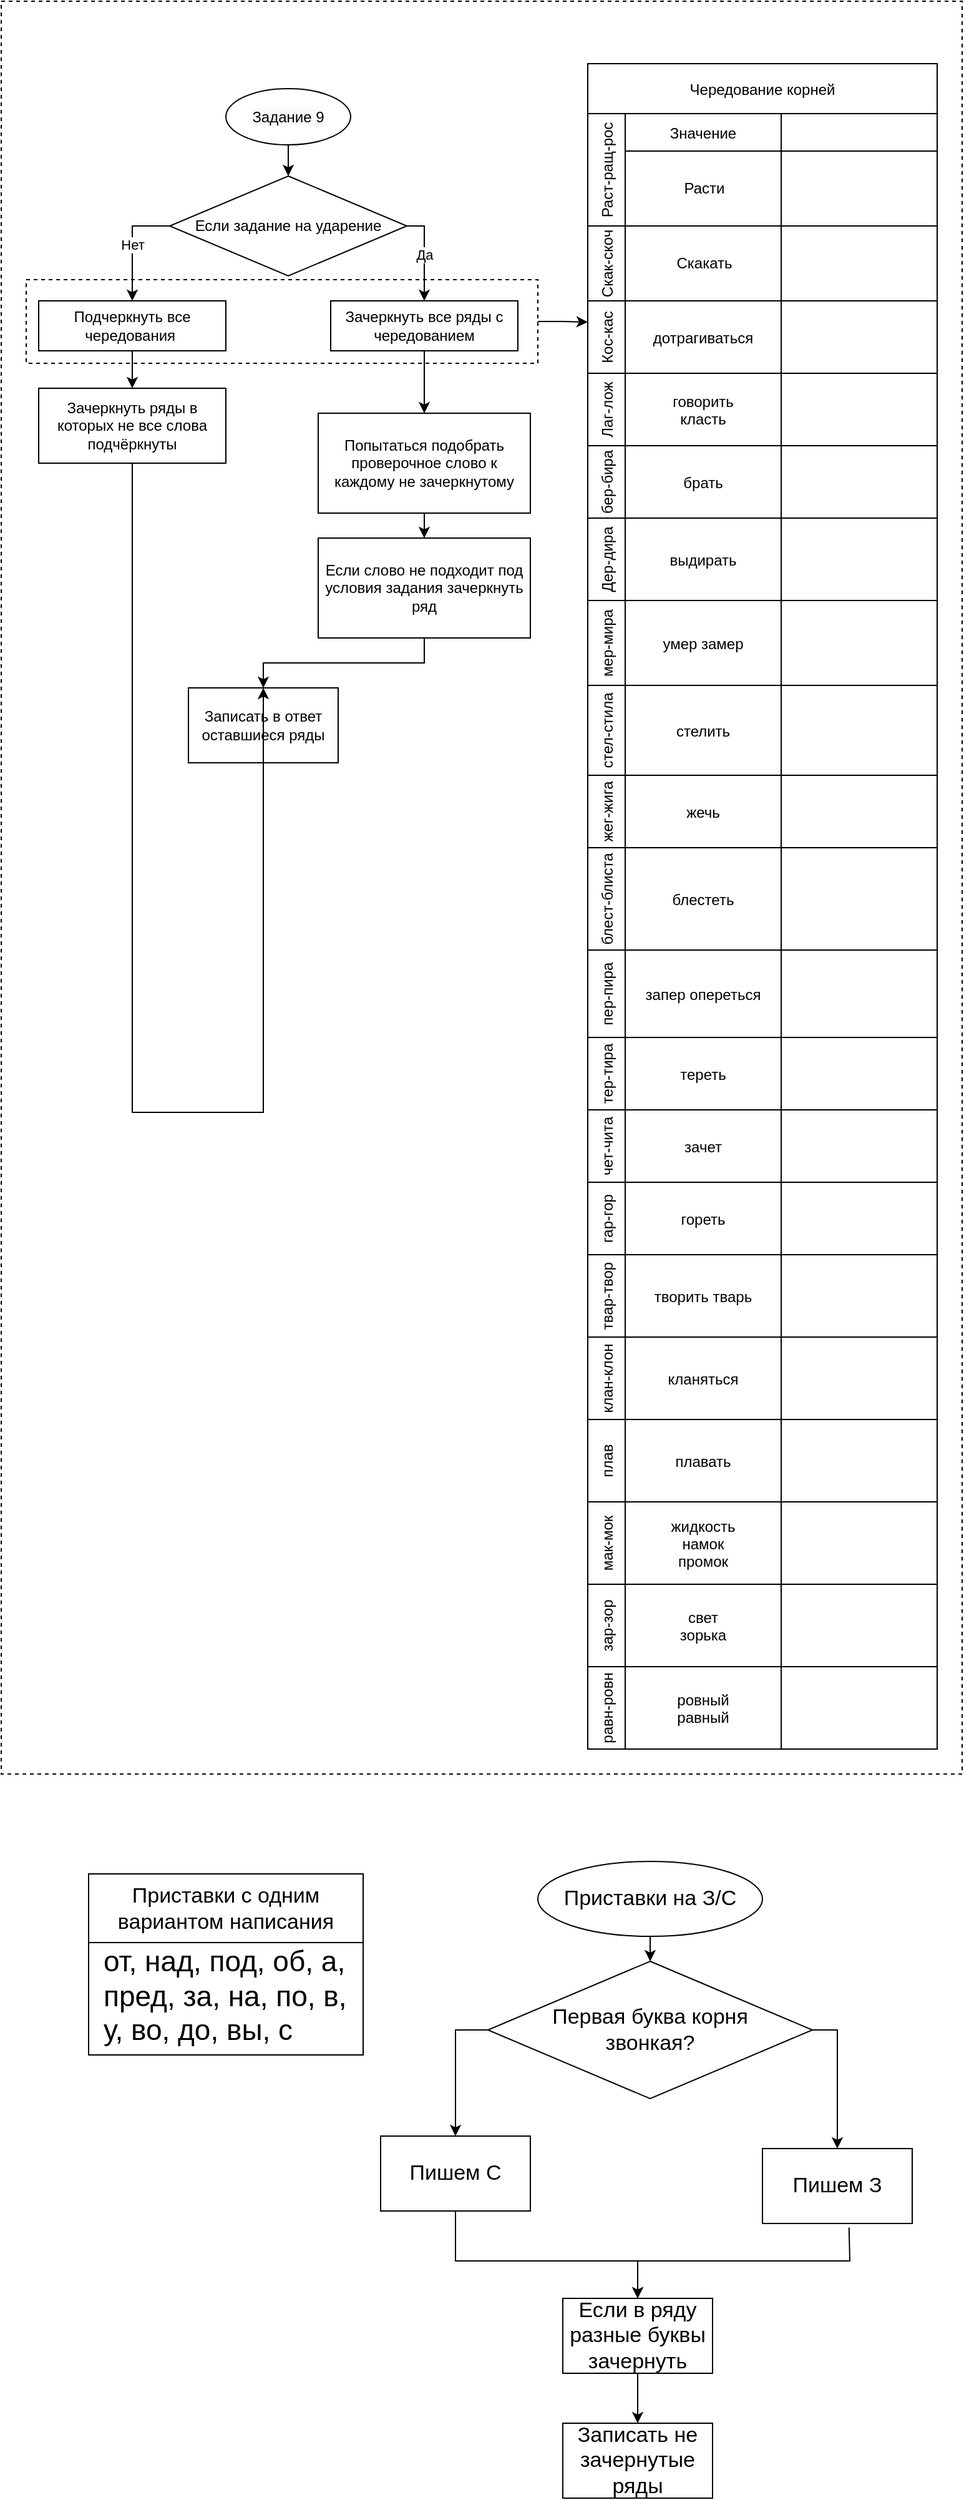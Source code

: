 <mxfile version="16.1.0" type="github">
  <diagram id="S8-bUwFThPLeP089G5A7" name="Page-1">
    <mxGraphModel dx="460" dy="768" grid="1" gridSize="10" guides="1" tooltips="1" connect="1" arrows="1" fold="1" page="1" pageScale="1" pageWidth="827" pageHeight="1169" math="0" shadow="0">
      <root>
        <mxCell id="0" />
        <mxCell id="1" parent="0" />
        <mxCell id="HXh1iHBsDOsG0uksPXDB-192" value="" style="rounded=0;whiteSpace=wrap;html=1;dashed=1;fillColor=none;" parent="1" vertex="1">
          <mxGeometry width="770" height="1420" as="geometry" />
        </mxCell>
        <mxCell id="HXh1iHBsDOsG0uksPXDB-191" style="edgeStyle=orthogonalEdgeStyle;rounded=0;orthogonalLoop=1;jettySize=auto;html=1;entryX=0;entryY=0.293;entryDx=0;entryDy=0;entryPerimeter=0;startArrow=none;startFill=0;endArrow=classic;endFill=1;" parent="1" source="HXh1iHBsDOsG0uksPXDB-187" target="HXh1iHBsDOsG0uksPXDB-25" edge="1">
          <mxGeometry relative="1" as="geometry" />
        </mxCell>
        <mxCell id="HXh1iHBsDOsG0uksPXDB-187" value="" style="rounded=0;whiteSpace=wrap;html=1;fillColor=none;dashed=1;" parent="1" vertex="1">
          <mxGeometry x="20" y="223" width="410" height="67" as="geometry" />
        </mxCell>
        <mxCell id="HXh1iHBsDOsG0uksPXDB-8" value="Если задание на ударение" style="rhombus;whiteSpace=wrap;html=1;fillColor=none;" parent="1" vertex="1">
          <mxGeometry x="135" y="140" width="190" height="80" as="geometry" />
        </mxCell>
        <mxCell id="HXh1iHBsDOsG0uksPXDB-9" value="&lt;span style=&quot;color: rgb(0 , 0 , 0) ; font-family: &amp;#34;helvetica&amp;#34; ; font-size: 12px ; font-style: normal ; font-weight: 400 ; letter-spacing: normal ; text-align: center ; text-indent: 0px ; text-transform: none ; word-spacing: 0px ; background-color: rgb(248 , 249 , 250) ; display: inline ; float: none&quot;&gt;Задание 9&lt;/span&gt;" style="ellipse;whiteSpace=wrap;html=1;fillColor=none;" parent="1" vertex="1">
          <mxGeometry x="180" y="70" width="100" height="45" as="geometry" />
        </mxCell>
        <mxCell id="HXh1iHBsDOsG0uksPXDB-15" value="Чередование корней" style="shape=table;childLayout=tableLayout;startSize=40;collapsible=0;recursiveResize=0;expand=0;fillColor=none;flipH=1;flipV=0;" parent="1" vertex="1">
          <mxGeometry x="470" y="50" width="280" height="1350.0" as="geometry" />
        </mxCell>
        <mxCell id="HXh1iHBsDOsG0uksPXDB-19" value="Раст-ращ-рос" style="swimlane;horizontal=0;swimlaneHead=0;swimlaneBody=0;fontStyle=0;fillColor=none;points=[[0,0.5],[1,0.5]];portConstraint=eastwest;startSize=30;collapsible=0;recursiveResize=0;expand=0;" parent="HXh1iHBsDOsG0uksPXDB-15" vertex="1">
          <mxGeometry y="40" width="280" height="90" as="geometry" />
        </mxCell>
        <mxCell id="HXh1iHBsDOsG0uksPXDB-20" value="Значение" style="swimlane;swimlaneHead=0;swimlaneBody=0;fontStyle=0;connectable=0;fillColor=none;startSize=30;collapsible=0;recursiveResize=0;expand=0;flipH=0;flipV=0;" parent="HXh1iHBsDOsG0uksPXDB-19" vertex="1">
          <mxGeometry x="30" width="125" height="90" as="geometry">
            <mxRectangle width="125" height="90" as="alternateBounds" />
          </mxGeometry>
        </mxCell>
        <mxCell id="HXh1iHBsDOsG0uksPXDB-93" value="Расти" style="text;html=1;align=center;verticalAlign=middle;resizable=0;points=[];autosize=1;strokeColor=none;fillColor=none;" parent="HXh1iHBsDOsG0uksPXDB-20" vertex="1">
          <mxGeometry x="37.5" y="50" width="50" height="20" as="geometry" />
        </mxCell>
        <mxCell id="HXh1iHBsDOsG0uksPXDB-21" value="" style="swimlane;swimlaneHead=0;swimlaneBody=0;fontStyle=0;connectable=0;fillColor=none;startSize=30;collapsible=0;recursiveResize=0;expand=0;" parent="HXh1iHBsDOsG0uksPXDB-19" vertex="1">
          <mxGeometry x="155" width="125" height="90" as="geometry">
            <mxRectangle width="125" height="90" as="alternateBounds" />
          </mxGeometry>
        </mxCell>
        <mxCell id="HXh1iHBsDOsG0uksPXDB-22" value="Скак-скоч" style="swimlane;horizontal=0;swimlaneHead=0;swimlaneBody=0;fontStyle=0;fillColor=none;points=[[0,0.5],[1,0.5]];portConstraint=eastwest;startSize=30;collapsible=0;recursiveResize=0;expand=0;" parent="HXh1iHBsDOsG0uksPXDB-15" vertex="1">
          <mxGeometry y="130" width="280" height="60" as="geometry" />
        </mxCell>
        <mxCell id="HXh1iHBsDOsG0uksPXDB-23" value="" style="swimlane;swimlaneHead=0;swimlaneBody=0;fontStyle=0;connectable=0;fillColor=none;startSize=0;collapsible=0;recursiveResize=0;expand=0;" parent="HXh1iHBsDOsG0uksPXDB-22" vertex="1">
          <mxGeometry x="30" width="125" height="60" as="geometry">
            <mxRectangle width="125" height="60" as="alternateBounds" />
          </mxGeometry>
        </mxCell>
        <mxCell id="HXh1iHBsDOsG0uksPXDB-94" value="Скакать" style="text;html=1;align=center;verticalAlign=middle;resizable=0;points=[];autosize=1;strokeColor=none;fillColor=none;" parent="HXh1iHBsDOsG0uksPXDB-23" vertex="1">
          <mxGeometry x="32.5" y="20" width="60" height="20" as="geometry" />
        </mxCell>
        <mxCell id="HXh1iHBsDOsG0uksPXDB-24" value="" style="swimlane;swimlaneHead=0;swimlaneBody=0;fontStyle=0;connectable=0;fillColor=none;startSize=0;collapsible=0;recursiveResize=0;expand=0;" parent="HXh1iHBsDOsG0uksPXDB-22" vertex="1">
          <mxGeometry x="155" width="125" height="60" as="geometry">
            <mxRectangle width="125" height="60" as="alternateBounds" />
          </mxGeometry>
        </mxCell>
        <mxCell id="HXh1iHBsDOsG0uksPXDB-25" value="Кос-кас" style="swimlane;horizontal=0;swimlaneHead=0;swimlaneBody=0;fontStyle=0;fillColor=none;points=[[0,0.5],[1,0.5]];portConstraint=eastwest;startSize=30;collapsible=0;recursiveResize=0;expand=0;" parent="HXh1iHBsDOsG0uksPXDB-15" vertex="1">
          <mxGeometry y="190" width="280" height="58" as="geometry" />
        </mxCell>
        <mxCell id="HXh1iHBsDOsG0uksPXDB-26" value="дотрагиваться" style="swimlane;swimlaneHead=0;swimlaneBody=0;fontStyle=0;connectable=0;fillColor=none;startSize=58;collapsible=0;recursiveResize=0;expand=0;verticalAlign=middle;" parent="HXh1iHBsDOsG0uksPXDB-25" vertex="1">
          <mxGeometry x="30" width="125" height="58" as="geometry">
            <mxRectangle width="125" height="58" as="alternateBounds" />
          </mxGeometry>
        </mxCell>
        <mxCell id="HXh1iHBsDOsG0uksPXDB-27" value="" style="swimlane;swimlaneHead=0;swimlaneBody=0;fontStyle=0;connectable=0;fillColor=none;startSize=58;collapsible=0;recursiveResize=0;expand=0;" parent="HXh1iHBsDOsG0uksPXDB-25" vertex="1">
          <mxGeometry x="155" width="125" height="58" as="geometry">
            <mxRectangle width="125" height="58" as="alternateBounds" />
          </mxGeometry>
        </mxCell>
        <mxCell id="HXh1iHBsDOsG0uksPXDB-28" value="Лаг-лож" style="swimlane;horizontal=0;swimlaneHead=0;swimlaneBody=0;fontStyle=0;fillColor=none;points=[[0,0.5],[1,0.5]];portConstraint=eastwest;startSize=30;collapsible=0;recursiveResize=0;expand=0;" parent="HXh1iHBsDOsG0uksPXDB-15" vertex="1">
          <mxGeometry y="248" width="280" height="58" as="geometry" />
        </mxCell>
        <mxCell id="HXh1iHBsDOsG0uksPXDB-29" value="говорить&#xa;класть" style="swimlane;swimlaneHead=0;swimlaneBody=0;fontStyle=0;connectable=0;fillColor=none;startSize=58;collapsible=0;recursiveResize=0;expand=0;" parent="HXh1iHBsDOsG0uksPXDB-28" vertex="1">
          <mxGeometry x="30" width="125" height="58" as="geometry">
            <mxRectangle width="125" height="58" as="alternateBounds" />
          </mxGeometry>
        </mxCell>
        <mxCell id="HXh1iHBsDOsG0uksPXDB-30" value="" style="swimlane;swimlaneHead=0;swimlaneBody=0;fontStyle=0;connectable=0;fillColor=none;startSize=58;collapsible=0;recursiveResize=0;expand=0;" parent="HXh1iHBsDOsG0uksPXDB-28" vertex="1">
          <mxGeometry x="155" width="125" height="58" as="geometry">
            <mxRectangle width="125" height="58" as="alternateBounds" />
          </mxGeometry>
        </mxCell>
        <mxCell id="HXh1iHBsDOsG0uksPXDB-31" value="бер-бира" style="swimlane;horizontal=0;swimlaneHead=0;swimlaneBody=0;fontStyle=0;fillColor=none;points=[[0,0.5],[1,0.5]];portConstraint=eastwest;startSize=30;collapsible=0;recursiveResize=0;expand=0;" parent="HXh1iHBsDOsG0uksPXDB-15" vertex="1">
          <mxGeometry y="306" width="280" height="58" as="geometry" />
        </mxCell>
        <mxCell id="HXh1iHBsDOsG0uksPXDB-32" value="брать" style="swimlane;swimlaneHead=0;swimlaneBody=0;fontStyle=0;connectable=0;fillColor=none;startSize=58;collapsible=0;recursiveResize=0;expand=0;" parent="HXh1iHBsDOsG0uksPXDB-31" vertex="1">
          <mxGeometry x="30" width="125" height="58" as="geometry">
            <mxRectangle width="125" height="58" as="alternateBounds" />
          </mxGeometry>
        </mxCell>
        <mxCell id="HXh1iHBsDOsG0uksPXDB-33" value="" style="swimlane;swimlaneHead=0;swimlaneBody=0;fontStyle=0;connectable=0;fillColor=none;startSize=58;collapsible=0;recursiveResize=0;expand=0;" parent="HXh1iHBsDOsG0uksPXDB-31" vertex="1">
          <mxGeometry x="155" width="125" height="58" as="geometry">
            <mxRectangle width="125" height="58" as="alternateBounds" />
          </mxGeometry>
        </mxCell>
        <mxCell id="HXh1iHBsDOsG0uksPXDB-35" value="Дер-дира" style="swimlane;horizontal=0;swimlaneHead=0;swimlaneBody=0;fontStyle=0;fillColor=none;points=[[0,0.5],[1,0.5]];portConstraint=eastwest;startSize=30;collapsible=0;recursiveResize=0;expand=0;" parent="HXh1iHBsDOsG0uksPXDB-15" vertex="1">
          <mxGeometry y="364" width="280" height="66" as="geometry" />
        </mxCell>
        <mxCell id="HXh1iHBsDOsG0uksPXDB-36" value="выдирать" style="swimlane;swimlaneHead=0;swimlaneBody=0;fontStyle=0;connectable=0;fillColor=none;startSize=66;collapsible=0;recursiveResize=0;expand=0;" parent="HXh1iHBsDOsG0uksPXDB-35" vertex="1">
          <mxGeometry x="30" width="125" height="66" as="geometry">
            <mxRectangle width="125" height="66" as="alternateBounds" />
          </mxGeometry>
        </mxCell>
        <mxCell id="HXh1iHBsDOsG0uksPXDB-37" style="swimlane;swimlaneHead=0;swimlaneBody=0;fontStyle=0;connectable=0;fillColor=none;startSize=66;collapsible=0;recursiveResize=0;expand=0;" parent="HXh1iHBsDOsG0uksPXDB-35" vertex="1">
          <mxGeometry x="155" width="125" height="66" as="geometry">
            <mxRectangle width="125" height="66" as="alternateBounds" />
          </mxGeometry>
        </mxCell>
        <mxCell id="HXh1iHBsDOsG0uksPXDB-38" value="мер-мира" style="swimlane;horizontal=0;swimlaneHead=0;swimlaneBody=0;fontStyle=0;fillColor=none;points=[[0,0.5],[1,0.5]];portConstraint=eastwest;startSize=30;collapsible=0;recursiveResize=0;expand=0;" parent="HXh1iHBsDOsG0uksPXDB-15" vertex="1">
          <mxGeometry y="430" width="280" height="68" as="geometry" />
        </mxCell>
        <mxCell id="HXh1iHBsDOsG0uksPXDB-39" value="умер замер" style="swimlane;swimlaneHead=0;swimlaneBody=0;fontStyle=0;connectable=0;fillColor=none;startSize=68;collapsible=0;recursiveResize=0;expand=0;" parent="HXh1iHBsDOsG0uksPXDB-38" vertex="1">
          <mxGeometry x="30" width="125" height="68" as="geometry">
            <mxRectangle width="125" height="68" as="alternateBounds" />
          </mxGeometry>
        </mxCell>
        <mxCell id="HXh1iHBsDOsG0uksPXDB-40" style="swimlane;swimlaneHead=0;swimlaneBody=0;fontStyle=0;connectable=0;fillColor=none;startSize=68;collapsible=0;recursiveResize=0;expand=0;" parent="HXh1iHBsDOsG0uksPXDB-38" vertex="1">
          <mxGeometry x="155" width="125" height="68" as="geometry">
            <mxRectangle width="125" height="68" as="alternateBounds" />
          </mxGeometry>
        </mxCell>
        <mxCell id="HXh1iHBsDOsG0uksPXDB-41" value="стел-стила" style="swimlane;horizontal=0;swimlaneHead=0;swimlaneBody=0;fontStyle=0;fillColor=none;points=[[0,0.5],[1,0.5]];portConstraint=eastwest;startSize=30;collapsible=0;recursiveResize=0;expand=0;" parent="HXh1iHBsDOsG0uksPXDB-15" vertex="1">
          <mxGeometry y="498" width="280" height="72" as="geometry" />
        </mxCell>
        <mxCell id="HXh1iHBsDOsG0uksPXDB-42" value="стелить" style="swimlane;swimlaneHead=0;swimlaneBody=0;fontStyle=0;connectable=0;fillColor=none;startSize=72;collapsible=0;recursiveResize=0;expand=0;" parent="HXh1iHBsDOsG0uksPXDB-41" vertex="1">
          <mxGeometry x="30" width="125" height="72" as="geometry">
            <mxRectangle width="125" height="72" as="alternateBounds" />
          </mxGeometry>
        </mxCell>
        <mxCell id="HXh1iHBsDOsG0uksPXDB-43" style="swimlane;swimlaneHead=0;swimlaneBody=0;fontStyle=0;connectable=0;fillColor=none;startSize=72;collapsible=0;recursiveResize=0;expand=0;" parent="HXh1iHBsDOsG0uksPXDB-41" vertex="1">
          <mxGeometry x="155" width="125" height="72" as="geometry">
            <mxRectangle width="125" height="72" as="alternateBounds" />
          </mxGeometry>
        </mxCell>
        <mxCell id="HXh1iHBsDOsG0uksPXDB-50" value="жег-жига" style="swimlane;horizontal=0;swimlaneHead=0;swimlaneBody=0;fontStyle=0;fillColor=none;points=[[0,0.5],[1,0.5]];portConstraint=eastwest;startSize=30;collapsible=0;recursiveResize=0;expand=0;" parent="HXh1iHBsDOsG0uksPXDB-15" vertex="1">
          <mxGeometry y="570" width="280" height="58" as="geometry" />
        </mxCell>
        <mxCell id="HXh1iHBsDOsG0uksPXDB-51" value="жечь" style="swimlane;swimlaneHead=0;swimlaneBody=0;fontStyle=0;connectable=0;fillColor=none;startSize=58;collapsible=0;recursiveResize=0;expand=0;" parent="HXh1iHBsDOsG0uksPXDB-50" vertex="1">
          <mxGeometry x="30" width="125" height="58" as="geometry">
            <mxRectangle width="125" height="58" as="alternateBounds" />
          </mxGeometry>
        </mxCell>
        <mxCell id="HXh1iHBsDOsG0uksPXDB-52" style="swimlane;swimlaneHead=0;swimlaneBody=0;fontStyle=0;connectable=0;fillColor=none;startSize=58;collapsible=0;recursiveResize=0;expand=0;" parent="HXh1iHBsDOsG0uksPXDB-50" vertex="1">
          <mxGeometry x="155" width="125" height="58" as="geometry">
            <mxRectangle width="125" height="58" as="alternateBounds" />
          </mxGeometry>
        </mxCell>
        <mxCell id="HXh1iHBsDOsG0uksPXDB-53" value="блест-блиста" style="swimlane;horizontal=0;swimlaneHead=0;swimlaneBody=0;fontStyle=0;fillColor=none;points=[[0,0.5],[1,0.5]];portConstraint=eastwest;startSize=30;collapsible=0;recursiveResize=0;expand=0;" parent="HXh1iHBsDOsG0uksPXDB-15" vertex="1">
          <mxGeometry y="628" width="280" height="82" as="geometry" />
        </mxCell>
        <mxCell id="HXh1iHBsDOsG0uksPXDB-54" value="блестеть" style="swimlane;swimlaneHead=0;swimlaneBody=0;fontStyle=0;connectable=0;fillColor=none;startSize=82;collapsible=0;recursiveResize=0;expand=0;" parent="HXh1iHBsDOsG0uksPXDB-53" vertex="1">
          <mxGeometry x="30" width="125" height="82" as="geometry">
            <mxRectangle width="125" height="82" as="alternateBounds" />
          </mxGeometry>
        </mxCell>
        <mxCell id="HXh1iHBsDOsG0uksPXDB-55" style="swimlane;swimlaneHead=0;swimlaneBody=0;fontStyle=0;connectable=0;fillColor=none;startSize=82;collapsible=0;recursiveResize=0;expand=0;" parent="HXh1iHBsDOsG0uksPXDB-53" vertex="1">
          <mxGeometry x="155" width="125" height="82" as="geometry">
            <mxRectangle width="125" height="82" as="alternateBounds" />
          </mxGeometry>
        </mxCell>
        <mxCell id="HXh1iHBsDOsG0uksPXDB-56" value="пер-пира" style="swimlane;horizontal=0;swimlaneHead=0;swimlaneBody=0;fontStyle=0;fillColor=none;points=[[0,0.5],[1,0.5]];portConstraint=eastwest;startSize=30;collapsible=0;recursiveResize=0;expand=0;" parent="HXh1iHBsDOsG0uksPXDB-15" vertex="1">
          <mxGeometry y="710" width="280" height="70" as="geometry" />
        </mxCell>
        <mxCell id="HXh1iHBsDOsG0uksPXDB-57" value="запер опереться" style="swimlane;swimlaneHead=0;swimlaneBody=0;fontStyle=0;connectable=0;fillColor=none;startSize=70;collapsible=0;recursiveResize=0;expand=0;" parent="HXh1iHBsDOsG0uksPXDB-56" vertex="1">
          <mxGeometry x="30" width="125" height="70" as="geometry">
            <mxRectangle width="125" height="70" as="alternateBounds" />
          </mxGeometry>
        </mxCell>
        <mxCell id="HXh1iHBsDOsG0uksPXDB-58" style="swimlane;swimlaneHead=0;swimlaneBody=0;fontStyle=0;connectable=0;fillColor=none;startSize=70;collapsible=0;recursiveResize=0;expand=0;" parent="HXh1iHBsDOsG0uksPXDB-56" vertex="1">
          <mxGeometry x="155" width="125" height="70" as="geometry">
            <mxRectangle width="125" height="70" as="alternateBounds" />
          </mxGeometry>
        </mxCell>
        <mxCell id="HXh1iHBsDOsG0uksPXDB-59" value="тер-тира" style="swimlane;horizontal=0;swimlaneHead=0;swimlaneBody=0;fontStyle=0;fillColor=none;points=[[0,0.5],[1,0.5]];portConstraint=eastwest;startSize=30;collapsible=0;recursiveResize=0;expand=0;" parent="HXh1iHBsDOsG0uksPXDB-15" vertex="1">
          <mxGeometry y="780" width="280" height="58" as="geometry" />
        </mxCell>
        <mxCell id="HXh1iHBsDOsG0uksPXDB-60" value="тереть" style="swimlane;swimlaneHead=0;swimlaneBody=0;fontStyle=0;connectable=0;fillColor=none;startSize=58;collapsible=0;recursiveResize=0;expand=0;" parent="HXh1iHBsDOsG0uksPXDB-59" vertex="1">
          <mxGeometry x="30" width="125" height="58" as="geometry">
            <mxRectangle width="125" height="58" as="alternateBounds" />
          </mxGeometry>
        </mxCell>
        <mxCell id="HXh1iHBsDOsG0uksPXDB-61" style="swimlane;swimlaneHead=0;swimlaneBody=0;fontStyle=0;connectable=0;fillColor=none;startSize=58;collapsible=0;recursiveResize=0;expand=0;" parent="HXh1iHBsDOsG0uksPXDB-59" vertex="1">
          <mxGeometry x="155" width="125" height="58" as="geometry">
            <mxRectangle width="125" height="58" as="alternateBounds" />
          </mxGeometry>
        </mxCell>
        <mxCell id="HXh1iHBsDOsG0uksPXDB-65" value="чет-чита" style="swimlane;horizontal=0;swimlaneHead=0;swimlaneBody=0;fontStyle=0;fillColor=none;points=[[0,0.5],[1,0.5]];portConstraint=eastwest;startSize=30;collapsible=0;recursiveResize=0;expand=0;" parent="HXh1iHBsDOsG0uksPXDB-15" vertex="1">
          <mxGeometry y="838" width="280" height="58" as="geometry" />
        </mxCell>
        <mxCell id="HXh1iHBsDOsG0uksPXDB-66" value="зачет" style="swimlane;swimlaneHead=0;swimlaneBody=0;fontStyle=0;connectable=0;fillColor=none;startSize=58;collapsible=0;recursiveResize=0;expand=0;" parent="HXh1iHBsDOsG0uksPXDB-65" vertex="1">
          <mxGeometry x="30" width="125" height="58" as="geometry">
            <mxRectangle width="125" height="58" as="alternateBounds" />
          </mxGeometry>
        </mxCell>
        <mxCell id="HXh1iHBsDOsG0uksPXDB-67" style="swimlane;swimlaneHead=0;swimlaneBody=0;fontStyle=0;connectable=0;fillColor=none;startSize=58;collapsible=0;recursiveResize=0;expand=0;" parent="HXh1iHBsDOsG0uksPXDB-65" vertex="1">
          <mxGeometry x="155" width="125" height="58" as="geometry">
            <mxRectangle width="125" height="58" as="alternateBounds" />
          </mxGeometry>
        </mxCell>
        <mxCell id="HXh1iHBsDOsG0uksPXDB-62" value="гар-гор" style="swimlane;horizontal=0;swimlaneHead=0;swimlaneBody=0;fontStyle=0;fillColor=none;points=[[0,0.5],[1,0.5]];portConstraint=eastwest;startSize=30;collapsible=0;recursiveResize=0;expand=0;" parent="HXh1iHBsDOsG0uksPXDB-15" vertex="1">
          <mxGeometry y="896" width="280" height="58" as="geometry" />
        </mxCell>
        <mxCell id="HXh1iHBsDOsG0uksPXDB-63" value="гореть" style="swimlane;swimlaneHead=0;swimlaneBody=0;fontStyle=0;connectable=0;fillColor=none;startSize=58;collapsible=0;recursiveResize=0;expand=0;" parent="HXh1iHBsDOsG0uksPXDB-62" vertex="1">
          <mxGeometry x="30" width="125" height="58" as="geometry">
            <mxRectangle width="125" height="58" as="alternateBounds" />
          </mxGeometry>
        </mxCell>
        <mxCell id="HXh1iHBsDOsG0uksPXDB-64" style="swimlane;swimlaneHead=0;swimlaneBody=0;fontStyle=0;connectable=0;fillColor=none;startSize=58;collapsible=0;recursiveResize=0;expand=0;" parent="HXh1iHBsDOsG0uksPXDB-62" vertex="1">
          <mxGeometry x="155" width="125" height="58" as="geometry">
            <mxRectangle width="125" height="58" as="alternateBounds" />
          </mxGeometry>
        </mxCell>
        <mxCell id="HXh1iHBsDOsG0uksPXDB-68" value="твар-твор" style="swimlane;horizontal=0;swimlaneHead=0;swimlaneBody=0;fontStyle=0;fillColor=none;points=[[0,0.5],[1,0.5]];portConstraint=eastwest;startSize=30;collapsible=0;recursiveResize=0;expand=0;" parent="HXh1iHBsDOsG0uksPXDB-15" vertex="1">
          <mxGeometry y="954" width="280" height="66" as="geometry" />
        </mxCell>
        <mxCell id="HXh1iHBsDOsG0uksPXDB-69" value="творить тварь" style="swimlane;swimlaneHead=0;swimlaneBody=0;fontStyle=0;connectable=0;fillColor=none;startSize=66;collapsible=0;recursiveResize=0;expand=0;" parent="HXh1iHBsDOsG0uksPXDB-68" vertex="1">
          <mxGeometry x="30" width="125" height="66" as="geometry">
            <mxRectangle width="125" height="66" as="alternateBounds" />
          </mxGeometry>
        </mxCell>
        <mxCell id="HXh1iHBsDOsG0uksPXDB-70" style="swimlane;swimlaneHead=0;swimlaneBody=0;fontStyle=0;connectable=0;fillColor=none;startSize=66;collapsible=0;recursiveResize=0;expand=0;" parent="HXh1iHBsDOsG0uksPXDB-68" vertex="1">
          <mxGeometry x="155" width="125" height="66" as="geometry">
            <mxRectangle width="125" height="66" as="alternateBounds" />
          </mxGeometry>
        </mxCell>
        <mxCell id="HXh1iHBsDOsG0uksPXDB-77" value="клан-клон" style="swimlane;horizontal=0;swimlaneHead=0;swimlaneBody=0;fontStyle=0;fillColor=none;points=[[0,0.5],[1,0.5]];portConstraint=eastwest;startSize=30;collapsible=0;recursiveResize=0;expand=0;" parent="HXh1iHBsDOsG0uksPXDB-15" vertex="1">
          <mxGeometry y="1020" width="280" height="66" as="geometry" />
        </mxCell>
        <mxCell id="HXh1iHBsDOsG0uksPXDB-78" value="кланяться" style="swimlane;swimlaneHead=0;swimlaneBody=0;fontStyle=0;connectable=0;fillColor=none;startSize=66;collapsible=0;recursiveResize=0;expand=0;" parent="HXh1iHBsDOsG0uksPXDB-77" vertex="1">
          <mxGeometry x="30" width="125" height="66" as="geometry">
            <mxRectangle width="125" height="66" as="alternateBounds" />
          </mxGeometry>
        </mxCell>
        <mxCell id="HXh1iHBsDOsG0uksPXDB-79" style="swimlane;swimlaneHead=0;swimlaneBody=0;fontStyle=0;connectable=0;fillColor=none;startSize=66;collapsible=0;recursiveResize=0;expand=0;" parent="HXh1iHBsDOsG0uksPXDB-77" vertex="1">
          <mxGeometry x="155" width="125" height="66" as="geometry">
            <mxRectangle width="125" height="66" as="alternateBounds" />
          </mxGeometry>
        </mxCell>
        <mxCell id="HXh1iHBsDOsG0uksPXDB-74" value="плав" style="swimlane;horizontal=0;swimlaneHead=0;swimlaneBody=0;fontStyle=0;fillColor=none;points=[[0,0.5],[1,0.5]];portConstraint=eastwest;startSize=30;collapsible=0;recursiveResize=0;expand=0;" parent="HXh1iHBsDOsG0uksPXDB-15" vertex="1">
          <mxGeometry y="1086" width="280" height="66" as="geometry" />
        </mxCell>
        <mxCell id="HXh1iHBsDOsG0uksPXDB-75" value="плавать" style="swimlane;swimlaneHead=0;swimlaneBody=0;fontStyle=0;connectable=0;fillColor=none;startSize=66;collapsible=0;recursiveResize=0;expand=0;" parent="HXh1iHBsDOsG0uksPXDB-74" vertex="1">
          <mxGeometry x="30" width="125" height="66" as="geometry">
            <mxRectangle width="125" height="66" as="alternateBounds" />
          </mxGeometry>
        </mxCell>
        <mxCell id="HXh1iHBsDOsG0uksPXDB-76" style="swimlane;swimlaneHead=0;swimlaneBody=0;fontStyle=0;connectable=0;fillColor=none;startSize=66;collapsible=0;recursiveResize=0;expand=0;" parent="HXh1iHBsDOsG0uksPXDB-74" vertex="1">
          <mxGeometry x="155" width="125" height="66" as="geometry">
            <mxRectangle width="125" height="66" as="alternateBounds" />
          </mxGeometry>
        </mxCell>
        <mxCell id="HXh1iHBsDOsG0uksPXDB-80" value="мак-мок" style="swimlane;horizontal=0;swimlaneHead=0;swimlaneBody=0;fontStyle=0;fillColor=none;points=[[0,0.5],[1,0.5]];portConstraint=eastwest;startSize=30;collapsible=0;recursiveResize=0;expand=0;" parent="HXh1iHBsDOsG0uksPXDB-15" vertex="1">
          <mxGeometry y="1152" width="280" height="66" as="geometry" />
        </mxCell>
        <mxCell id="HXh1iHBsDOsG0uksPXDB-81" value="жидкость&#xa;намок&#xa;промок" style="swimlane;swimlaneHead=0;swimlaneBody=0;fontStyle=0;connectable=0;fillColor=none;startSize=66;collapsible=0;recursiveResize=0;expand=0;" parent="HXh1iHBsDOsG0uksPXDB-80" vertex="1">
          <mxGeometry x="30" width="125" height="66" as="geometry">
            <mxRectangle width="125" height="66" as="alternateBounds" />
          </mxGeometry>
        </mxCell>
        <mxCell id="HXh1iHBsDOsG0uksPXDB-82" style="swimlane;swimlaneHead=0;swimlaneBody=0;fontStyle=0;connectable=0;fillColor=none;startSize=66;collapsible=0;recursiveResize=0;expand=0;" parent="HXh1iHBsDOsG0uksPXDB-80" vertex="1">
          <mxGeometry x="155" width="125" height="66" as="geometry">
            <mxRectangle width="125" height="66" as="alternateBounds" />
          </mxGeometry>
        </mxCell>
        <mxCell id="HXh1iHBsDOsG0uksPXDB-71" value="зар-зор" style="swimlane;horizontal=0;swimlaneHead=0;swimlaneBody=0;fontStyle=0;fillColor=none;points=[[0,0.5],[1,0.5]];portConstraint=eastwest;startSize=30;collapsible=0;recursiveResize=0;expand=0;" parent="HXh1iHBsDOsG0uksPXDB-15" vertex="1">
          <mxGeometry y="1218" width="280" height="66" as="geometry" />
        </mxCell>
        <mxCell id="HXh1iHBsDOsG0uksPXDB-72" value="свет&#xa;зорька" style="swimlane;swimlaneHead=0;swimlaneBody=0;fontStyle=0;connectable=0;fillColor=none;startSize=66;collapsible=0;recursiveResize=0;expand=0;" parent="HXh1iHBsDOsG0uksPXDB-71" vertex="1">
          <mxGeometry x="30" width="125" height="66" as="geometry">
            <mxRectangle width="125" height="66" as="alternateBounds" />
          </mxGeometry>
        </mxCell>
        <mxCell id="HXh1iHBsDOsG0uksPXDB-73" style="swimlane;swimlaneHead=0;swimlaneBody=0;fontStyle=0;connectable=0;fillColor=none;startSize=66;collapsible=0;recursiveResize=0;expand=0;" parent="HXh1iHBsDOsG0uksPXDB-71" vertex="1">
          <mxGeometry x="155" width="125" height="66" as="geometry">
            <mxRectangle width="125" height="66" as="alternateBounds" />
          </mxGeometry>
        </mxCell>
        <mxCell id="HXh1iHBsDOsG0uksPXDB-89" value="равн-ровн" style="swimlane;horizontal=0;swimlaneHead=0;swimlaneBody=0;fontStyle=0;fillColor=none;points=[[0,0.5],[1,0.5]];portConstraint=eastwest;startSize=30;collapsible=0;recursiveResize=0;expand=0;" parent="HXh1iHBsDOsG0uksPXDB-15" vertex="1">
          <mxGeometry y="1284" width="280" height="66" as="geometry" />
        </mxCell>
        <mxCell id="HXh1iHBsDOsG0uksPXDB-90" value="ровный&#xa;равный" style="swimlane;swimlaneHead=0;swimlaneBody=0;fontStyle=0;connectable=0;fillColor=none;startSize=66;collapsible=0;recursiveResize=0;expand=0;" parent="HXh1iHBsDOsG0uksPXDB-89" vertex="1">
          <mxGeometry x="30" width="125" height="66" as="geometry">
            <mxRectangle width="125" height="66" as="alternateBounds" />
          </mxGeometry>
        </mxCell>
        <mxCell id="HXh1iHBsDOsG0uksPXDB-91" style="swimlane;swimlaneHead=0;swimlaneBody=0;fontStyle=0;connectable=0;fillColor=none;startSize=66;collapsible=0;recursiveResize=0;expand=0;" parent="HXh1iHBsDOsG0uksPXDB-89" vertex="1">
          <mxGeometry x="155" width="125" height="66" as="geometry">
            <mxRectangle width="125" height="66" as="alternateBounds" />
          </mxGeometry>
        </mxCell>
        <mxCell id="HXh1iHBsDOsG0uksPXDB-163" value="" style="endArrow=classic;html=1;rounded=0;curved=1;exitX=0.5;exitY=1;exitDx=0;exitDy=0;entryX=0.5;entryY=0;entryDx=0;entryDy=0;" parent="1" source="HXh1iHBsDOsG0uksPXDB-9" target="HXh1iHBsDOsG0uksPXDB-8" edge="1">
          <mxGeometry width="50" height="50" relative="1" as="geometry">
            <mxPoint x="70" y="240" as="sourcePoint" />
            <mxPoint x="230" y="150" as="targetPoint" />
          </mxGeometry>
        </mxCell>
        <mxCell id="HXh1iHBsDOsG0uksPXDB-180" style="edgeStyle=orthogonalEdgeStyle;rounded=0;orthogonalLoop=1;jettySize=auto;html=1;startArrow=none;startFill=0;endArrow=classic;endFill=1;" parent="1" source="HXh1iHBsDOsG0uksPXDB-166" target="HXh1iHBsDOsG0uksPXDB-177" edge="1">
          <mxGeometry relative="1" as="geometry" />
        </mxCell>
        <mxCell id="HXh1iHBsDOsG0uksPXDB-166" value="Зачеркнуть все ряды с чередованием" style="rounded=0;whiteSpace=wrap;html=1;fillColor=none;" parent="1" vertex="1">
          <mxGeometry x="264" y="240" width="150" height="40" as="geometry" />
        </mxCell>
        <mxCell id="HXh1iHBsDOsG0uksPXDB-168" value="Да" style="endArrow=classic;html=1;rounded=0;exitX=1;exitY=0.5;exitDx=0;exitDy=0;entryX=0.5;entryY=0;entryDx=0;entryDy=0;edgeStyle=orthogonalEdgeStyle;" parent="1" source="HXh1iHBsDOsG0uksPXDB-8" target="HXh1iHBsDOsG0uksPXDB-166" edge="1">
          <mxGeometry width="50" height="50" relative="1" as="geometry">
            <mxPoint x="40" y="200" as="sourcePoint" />
            <mxPoint x="90" y="150" as="targetPoint" />
          </mxGeometry>
        </mxCell>
        <mxCell id="HXh1iHBsDOsG0uksPXDB-173" value="" style="edgeStyle=orthogonalEdgeStyle;rounded=0;orthogonalLoop=1;jettySize=auto;html=1;startArrow=none;startFill=0;endArrow=classic;endFill=1;" parent="1" source="HXh1iHBsDOsG0uksPXDB-169" target="HXh1iHBsDOsG0uksPXDB-172" edge="1">
          <mxGeometry relative="1" as="geometry" />
        </mxCell>
        <mxCell id="HXh1iHBsDOsG0uksPXDB-169" value="Подчеркнуть все чередования&amp;nbsp;" style="rounded=0;whiteSpace=wrap;html=1;fillColor=none;" parent="1" vertex="1">
          <mxGeometry x="30" y="240" width="150" height="40" as="geometry" />
        </mxCell>
        <mxCell id="HXh1iHBsDOsG0uksPXDB-170" value="Нет" style="endArrow=classic;html=1;rounded=0;exitX=0;exitY=0.5;exitDx=0;exitDy=0;entryX=0.5;entryY=0;entryDx=0;entryDy=0;edgeStyle=orthogonalEdgeStyle;" parent="1" source="HXh1iHBsDOsG0uksPXDB-8" target="HXh1iHBsDOsG0uksPXDB-169" edge="1">
          <mxGeometry width="50" height="50" relative="1" as="geometry">
            <mxPoint x="71" y="190" as="sourcePoint" />
            <mxPoint x="-164" y="160" as="targetPoint" />
          </mxGeometry>
        </mxCell>
        <mxCell id="HXh1iHBsDOsG0uksPXDB-185" style="edgeStyle=orthogonalEdgeStyle;rounded=0;orthogonalLoop=1;jettySize=auto;html=1;entryX=0.5;entryY=0;entryDx=0;entryDy=0;startArrow=none;startFill=0;endArrow=classic;endFill=1;" parent="1" source="HXh1iHBsDOsG0uksPXDB-172" target="HXh1iHBsDOsG0uksPXDB-184" edge="1">
          <mxGeometry relative="1" as="geometry">
            <Array as="points">
              <mxPoint x="105" y="890" />
              <mxPoint x="210" y="890" />
            </Array>
          </mxGeometry>
        </mxCell>
        <mxCell id="HXh1iHBsDOsG0uksPXDB-172" value="Зачеркнуть ряды в которых не все слова подчёркнуты" style="rounded=0;whiteSpace=wrap;html=1;fillColor=none;" parent="1" vertex="1">
          <mxGeometry x="30" y="310" width="150" height="60" as="geometry" />
        </mxCell>
        <mxCell id="HXh1iHBsDOsG0uksPXDB-182" style="edgeStyle=orthogonalEdgeStyle;rounded=0;orthogonalLoop=1;jettySize=auto;html=1;startArrow=none;startFill=0;endArrow=classic;endFill=1;" parent="1" source="HXh1iHBsDOsG0uksPXDB-177" target="HXh1iHBsDOsG0uksPXDB-181" edge="1">
          <mxGeometry relative="1" as="geometry" />
        </mxCell>
        <mxCell id="HXh1iHBsDOsG0uksPXDB-177" value="Попытаться подобрать проверочное слово к каждому не зачеркнутому" style="rounded=0;whiteSpace=wrap;html=1;fillColor=none;align=center;" parent="1" vertex="1">
          <mxGeometry x="254" y="330" width="170" height="80" as="geometry" />
        </mxCell>
        <mxCell id="HXh1iHBsDOsG0uksPXDB-186" style="edgeStyle=orthogonalEdgeStyle;rounded=0;orthogonalLoop=1;jettySize=auto;html=1;startArrow=none;startFill=0;endArrow=classic;endFill=1;" parent="1" source="HXh1iHBsDOsG0uksPXDB-181" target="HXh1iHBsDOsG0uksPXDB-184" edge="1">
          <mxGeometry relative="1" as="geometry" />
        </mxCell>
        <mxCell id="HXh1iHBsDOsG0uksPXDB-181" value="Если слово не подходит под условия задания зачеркнуть ряд" style="rounded=0;whiteSpace=wrap;html=1;fillColor=none;align=center;" parent="1" vertex="1">
          <mxGeometry x="254" y="430" width="170" height="80" as="geometry" />
        </mxCell>
        <mxCell id="HXh1iHBsDOsG0uksPXDB-184" value="Записать в ответ оставшиеся ряды" style="rounded=0;whiteSpace=wrap;html=1;fillColor=none;" parent="1" vertex="1">
          <mxGeometry x="150" y="550" width="120" height="60" as="geometry" />
        </mxCell>
        <mxCell id="HXh1iHBsDOsG0uksPXDB-202" value="" style="group" parent="1" vertex="1" connectable="0">
          <mxGeometry x="70" y="1550" width="220" height="100" as="geometry" />
        </mxCell>
        <mxCell id="HXh1iHBsDOsG0uksPXDB-201" value="" style="rounded=0;whiteSpace=wrap;html=1;fontSize=23;fillColor=none;" parent="HXh1iHBsDOsG0uksPXDB-202" vertex="1">
          <mxGeometry y="5" width="220" height="90" as="geometry" />
        </mxCell>
        <mxCell id="HXh1iHBsDOsG0uksPXDB-199" value="от, над, под, об, а, пред, за, на, по, в, у, во, до, вы, с" style="text;whiteSpace=wrap;html=1;fillColor=none;fontSize=23;" parent="HXh1iHBsDOsG0uksPXDB-202" vertex="1">
          <mxGeometry x="10" width="200" height="100" as="geometry" />
        </mxCell>
        <mxCell id="HXh1iHBsDOsG0uksPXDB-203" value="Приставки с одним вариантом написания" style="rounded=0;whiteSpace=wrap;html=1;fontSize=17;fillColor=none;" parent="1" vertex="1">
          <mxGeometry x="70" y="1500" width="220" height="55" as="geometry" />
        </mxCell>
        <mxCell id="HXh1iHBsDOsG0uksPXDB-204" value="Приставки на З/C" style="ellipse;whiteSpace=wrap;html=1;fontSize=17;fillColor=none;" parent="1" vertex="1">
          <mxGeometry x="430" y="1490" width="180" height="60" as="geometry" />
        </mxCell>
        <mxCell id="HXh1iHBsDOsG0uksPXDB-211" style="edgeStyle=orthogonalEdgeStyle;rounded=0;orthogonalLoop=1;jettySize=auto;html=1;fontSize=17;entryX=0.5;entryY=0;entryDx=0;entryDy=0;" parent="1" source="HXh1iHBsDOsG0uksPXDB-206" target="HXh1iHBsDOsG0uksPXDB-208" edge="1">
          <mxGeometry relative="1" as="geometry">
            <mxPoint x="360" y="1680" as="targetPoint" />
            <Array as="points">
              <mxPoint x="364" y="1625" />
            </Array>
          </mxGeometry>
        </mxCell>
        <mxCell id="HXh1iHBsDOsG0uksPXDB-212" style="edgeStyle=orthogonalEdgeStyle;rounded=0;orthogonalLoop=1;jettySize=auto;html=1;entryX=0.5;entryY=0;entryDx=0;entryDy=0;fontSize=17;" parent="1" source="HXh1iHBsDOsG0uksPXDB-206" target="HXh1iHBsDOsG0uksPXDB-209" edge="1">
          <mxGeometry relative="1" as="geometry">
            <Array as="points">
              <mxPoint x="670" y="1625" />
            </Array>
          </mxGeometry>
        </mxCell>
        <mxCell id="HXh1iHBsDOsG0uksPXDB-206" value="Первая буква корня&lt;br&gt;звонкая?" style="rhombus;whiteSpace=wrap;html=1;fontSize=17;fillColor=none;" parent="1" vertex="1">
          <mxGeometry x="390" y="1570" width="260" height="110" as="geometry" />
        </mxCell>
        <mxCell id="HXh1iHBsDOsG0uksPXDB-207" value="" style="endArrow=classic;html=1;rounded=0;fontSize=17;exitX=0.5;exitY=1;exitDx=0;exitDy=0;entryX=0.5;entryY=0;entryDx=0;entryDy=0;" parent="1" source="HXh1iHBsDOsG0uksPXDB-204" target="HXh1iHBsDOsG0uksPXDB-206" edge="1">
          <mxGeometry width="50" height="50" relative="1" as="geometry">
            <mxPoint x="400" y="1610" as="sourcePoint" />
            <mxPoint x="450" y="1560" as="targetPoint" />
          </mxGeometry>
        </mxCell>
        <mxCell id="HXh1iHBsDOsG0uksPXDB-208" value="Пишем С" style="rounded=0;whiteSpace=wrap;html=1;fontSize=17;fillColor=none;" parent="1" vertex="1">
          <mxGeometry x="304" y="1710" width="120" height="60" as="geometry" />
        </mxCell>
        <mxCell id="HXh1iHBsDOsG0uksPXDB-209" value="Пишем З" style="rounded=0;whiteSpace=wrap;html=1;fontSize=17;fillColor=none;" parent="1" vertex="1">
          <mxGeometry x="610" y="1720" width="120" height="60" as="geometry" />
        </mxCell>
        <mxCell id="HXh1iHBsDOsG0uksPXDB-217" style="edgeStyle=orthogonalEdgeStyle;rounded=0;orthogonalLoop=1;jettySize=auto;html=1;entryX=0.5;entryY=0;entryDx=0;entryDy=0;fontSize=17;" parent="1" source="HXh1iHBsDOsG0uksPXDB-213" target="HXh1iHBsDOsG0uksPXDB-216" edge="1">
          <mxGeometry relative="1" as="geometry" />
        </mxCell>
        <mxCell id="HXh1iHBsDOsG0uksPXDB-213" value="Если в ряду разные буквы зачернуть" style="rounded=0;whiteSpace=wrap;html=1;fontSize=17;fillColor=none;" parent="1" vertex="1">
          <mxGeometry x="450" y="1840" width="120" height="60" as="geometry" />
        </mxCell>
        <mxCell id="HXh1iHBsDOsG0uksPXDB-214" value="" style="endArrow=classic;html=1;rounded=0;fontSize=17;exitX=0.5;exitY=1;exitDx=0;exitDy=0;entryX=0.5;entryY=0;entryDx=0;entryDy=0;" parent="1" source="HXh1iHBsDOsG0uksPXDB-208" target="HXh1iHBsDOsG0uksPXDB-213" edge="1">
          <mxGeometry width="50" height="50" relative="1" as="geometry">
            <mxPoint x="260" y="1920" as="sourcePoint" />
            <mxPoint x="310" y="1870" as="targetPoint" />
            <Array as="points">
              <mxPoint x="364" y="1810" />
              <mxPoint x="510" y="1810" />
            </Array>
          </mxGeometry>
        </mxCell>
        <mxCell id="HXh1iHBsDOsG0uksPXDB-215" value="" style="endArrow=classic;html=1;rounded=0;fontSize=17;exitX=0.578;exitY=1.054;exitDx=0;exitDy=0;exitPerimeter=0;" parent="1" source="HXh1iHBsDOsG0uksPXDB-209" edge="1">
          <mxGeometry width="50" height="50" relative="1" as="geometry">
            <mxPoint x="374" y="1780" as="sourcePoint" />
            <mxPoint x="510" y="1840" as="targetPoint" />
            <Array as="points">
              <mxPoint x="680" y="1810" />
              <mxPoint x="510" y="1810" />
            </Array>
          </mxGeometry>
        </mxCell>
        <mxCell id="HXh1iHBsDOsG0uksPXDB-216" value="Записать не зачернутые ряды" style="rounded=0;whiteSpace=wrap;html=1;fontSize=17;fillColor=none;" parent="1" vertex="1">
          <mxGeometry x="450" y="1940" width="120" height="60" as="geometry" />
        </mxCell>
      </root>
    </mxGraphModel>
  </diagram>
</mxfile>
